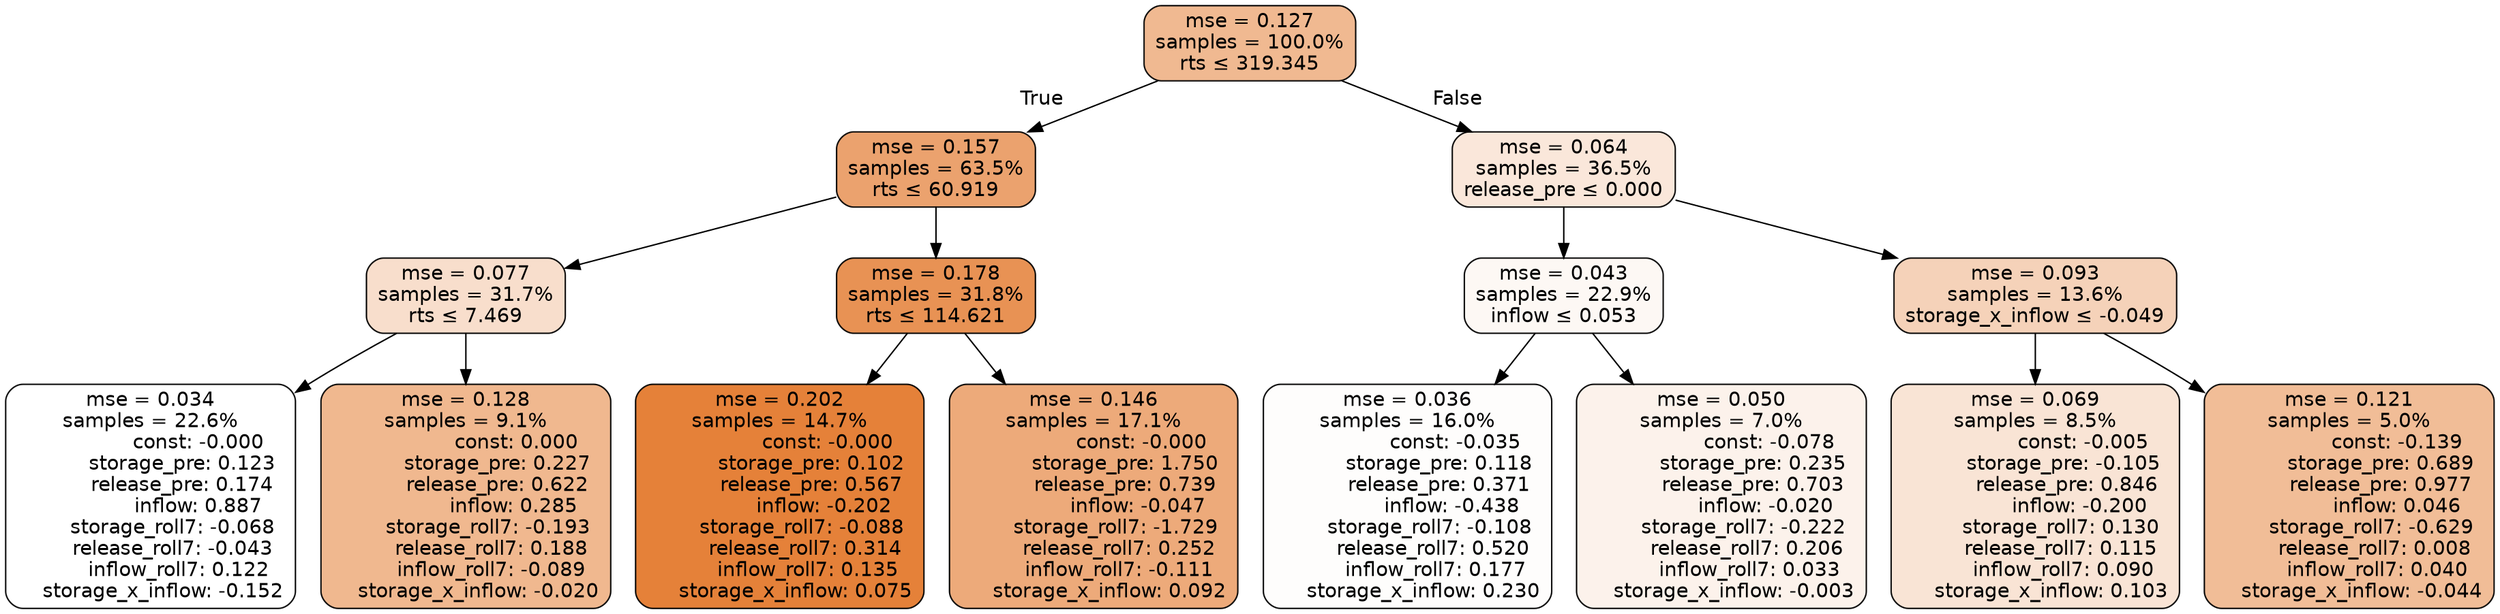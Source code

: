 digraph tree {
bgcolor="transparent"
node [shape=rectangle, style="filled, rounded", color="black", fontname=helvetica] ;
edge [fontname=helvetica] ;
	"0" [label="mse = 0.127
samples = 100.0%
rts &le; 319.345", fillcolor="#f0b991"]
	"1" [label="mse = 0.157
samples = 63.5%
rts &le; 60.919", fillcolor="#eba26e"]
	"2" [label="mse = 0.077
samples = 31.7%
rts &le; 7.469", fillcolor="#f8decc"]
	"3" [label="mse = 0.034
samples = 22.6%
               const: -0.000
          storage_pre: 0.123
          release_pre: 0.174
               inflow: 0.887
       storage_roll7: -0.068
       release_roll7: -0.043
         inflow_roll7: 0.122
    storage_x_inflow: -0.152", fillcolor="#ffffff"]
	"4" [label="mse = 0.128
samples = 9.1%
                const: 0.000
          storage_pre: 0.227
          release_pre: 0.622
               inflow: 0.285
       storage_roll7: -0.193
        release_roll7: 0.188
        inflow_roll7: -0.089
    storage_x_inflow: -0.020", fillcolor="#f0b88f"]
	"5" [label="mse = 0.178
samples = 31.8%
rts &le; 114.621", fillcolor="#e89254"]
	"6" [label="mse = 0.202
samples = 14.7%
               const: -0.000
          storage_pre: 0.102
          release_pre: 0.567
              inflow: -0.202
       storage_roll7: -0.088
        release_roll7: 0.314
         inflow_roll7: 0.135
     storage_x_inflow: 0.075", fillcolor="#e58139"]
	"7" [label="mse = 0.146
samples = 17.1%
               const: -0.000
          storage_pre: 1.750
          release_pre: 0.739
              inflow: -0.047
       storage_roll7: -1.729
        release_roll7: 0.252
        inflow_roll7: -0.111
     storage_x_inflow: 0.092", fillcolor="#edaa7a"]
	"8" [label="mse = 0.064
samples = 36.5%
release_pre &le; 0.000", fillcolor="#fae7da"]
	"9" [label="mse = 0.043
samples = 22.9%
inflow &le; 0.053", fillcolor="#fdf8f4"]
	"10" [label="mse = 0.036
samples = 16.0%
               const: -0.035
          storage_pre: 0.118
          release_pre: 0.371
              inflow: -0.438
       storage_roll7: -0.108
        release_roll7: 0.520
         inflow_roll7: 0.177
     storage_x_inflow: 0.230", fillcolor="#fefdfc"]
	"11" [label="mse = 0.050
samples = 7.0%
               const: -0.078
          storage_pre: 0.235
          release_pre: 0.703
              inflow: -0.020
       storage_roll7: -0.222
        release_roll7: 0.206
         inflow_roll7: 0.033
    storage_x_inflow: -0.003", fillcolor="#fcf2eb"]
	"12" [label="mse = 0.093
samples = 13.6%
storage_x_inflow &le; -0.049", fillcolor="#f5d2b9"]
	"13" [label="mse = 0.069
samples = 8.5%
               const: -0.005
         storage_pre: -0.105
          release_pre: 0.846
              inflow: -0.200
        storage_roll7: 0.130
        release_roll7: 0.115
         inflow_roll7: 0.090
     storage_x_inflow: 0.103", fillcolor="#f9e4d5"]
	"14" [label="mse = 0.121
samples = 5.0%
               const: -0.139
          storage_pre: 0.689
          release_pre: 0.977
               inflow: 0.046
       storage_roll7: -0.629
        release_roll7: 0.008
         inflow_roll7: 0.040
    storage_x_inflow: -0.044", fillcolor="#f1bd97"]

	"0" -> "1" [labeldistance=2.5, labelangle=45, headlabel="True"]
	"1" -> "2"
	"2" -> "3"
	"2" -> "4"
	"1" -> "5"
	"5" -> "6"
	"5" -> "7"
	"0" -> "8" [labeldistance=2.5, labelangle=-45, headlabel="False"]
	"8" -> "9"
	"9" -> "10"
	"9" -> "11"
	"8" -> "12"
	"12" -> "13"
	"12" -> "14"
}